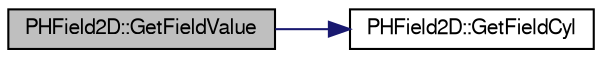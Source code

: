 digraph "PHField2D::GetFieldValue"
{
  bgcolor="transparent";
  edge [fontname="FreeSans",fontsize="10",labelfontname="FreeSans",labelfontsize="10"];
  node [fontname="FreeSans",fontsize="10",shape=record];
  rankdir="LR";
  Node1 [label="PHField2D::GetFieldValue",height=0.2,width=0.4,color="black", fillcolor="grey75", style="filled" fontcolor="black"];
  Node1 -> Node2 [color="midnightblue",fontsize="10",style="solid",fontname="FreeSans"];
  Node2 [label="PHField2D::GetFieldCyl",height=0.2,width=0.4,color="black",URL="$db/d49/classPHField2D.html#a8697dfd40beaa724d06d0a44f928e570"];
}
